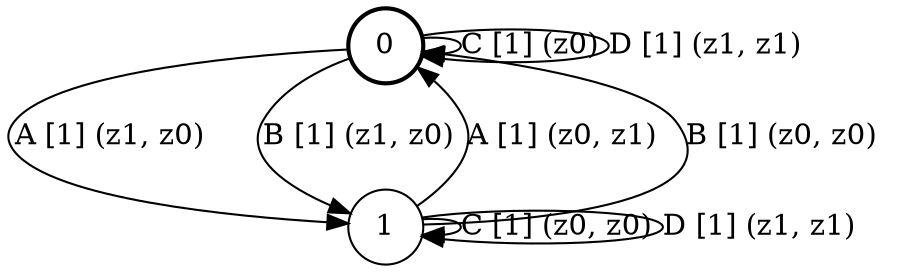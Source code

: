 # generated file, don't try to modify
# command: dot -Tpng <filename> > tree.png
digraph Automaton {
    node [shape = circle];
    0 [style = "bold"];
    0 -> 1 [label = "A [1] (z1, z0) "];
    0 -> 1 [label = "B [1] (z1, z0) "];
    0 -> 0 [label = "C [1] (z0) "];
    0 -> 0 [label = "D [1] (z1, z1) "];
    1 -> 0 [label = "A [1] (z0, z1) "];
    1 -> 0 [label = "B [1] (z0, z0) "];
    1 -> 1 [label = "C [1] (z0, z0) "];
    1 -> 1 [label = "D [1] (z1, z1) "];
}
